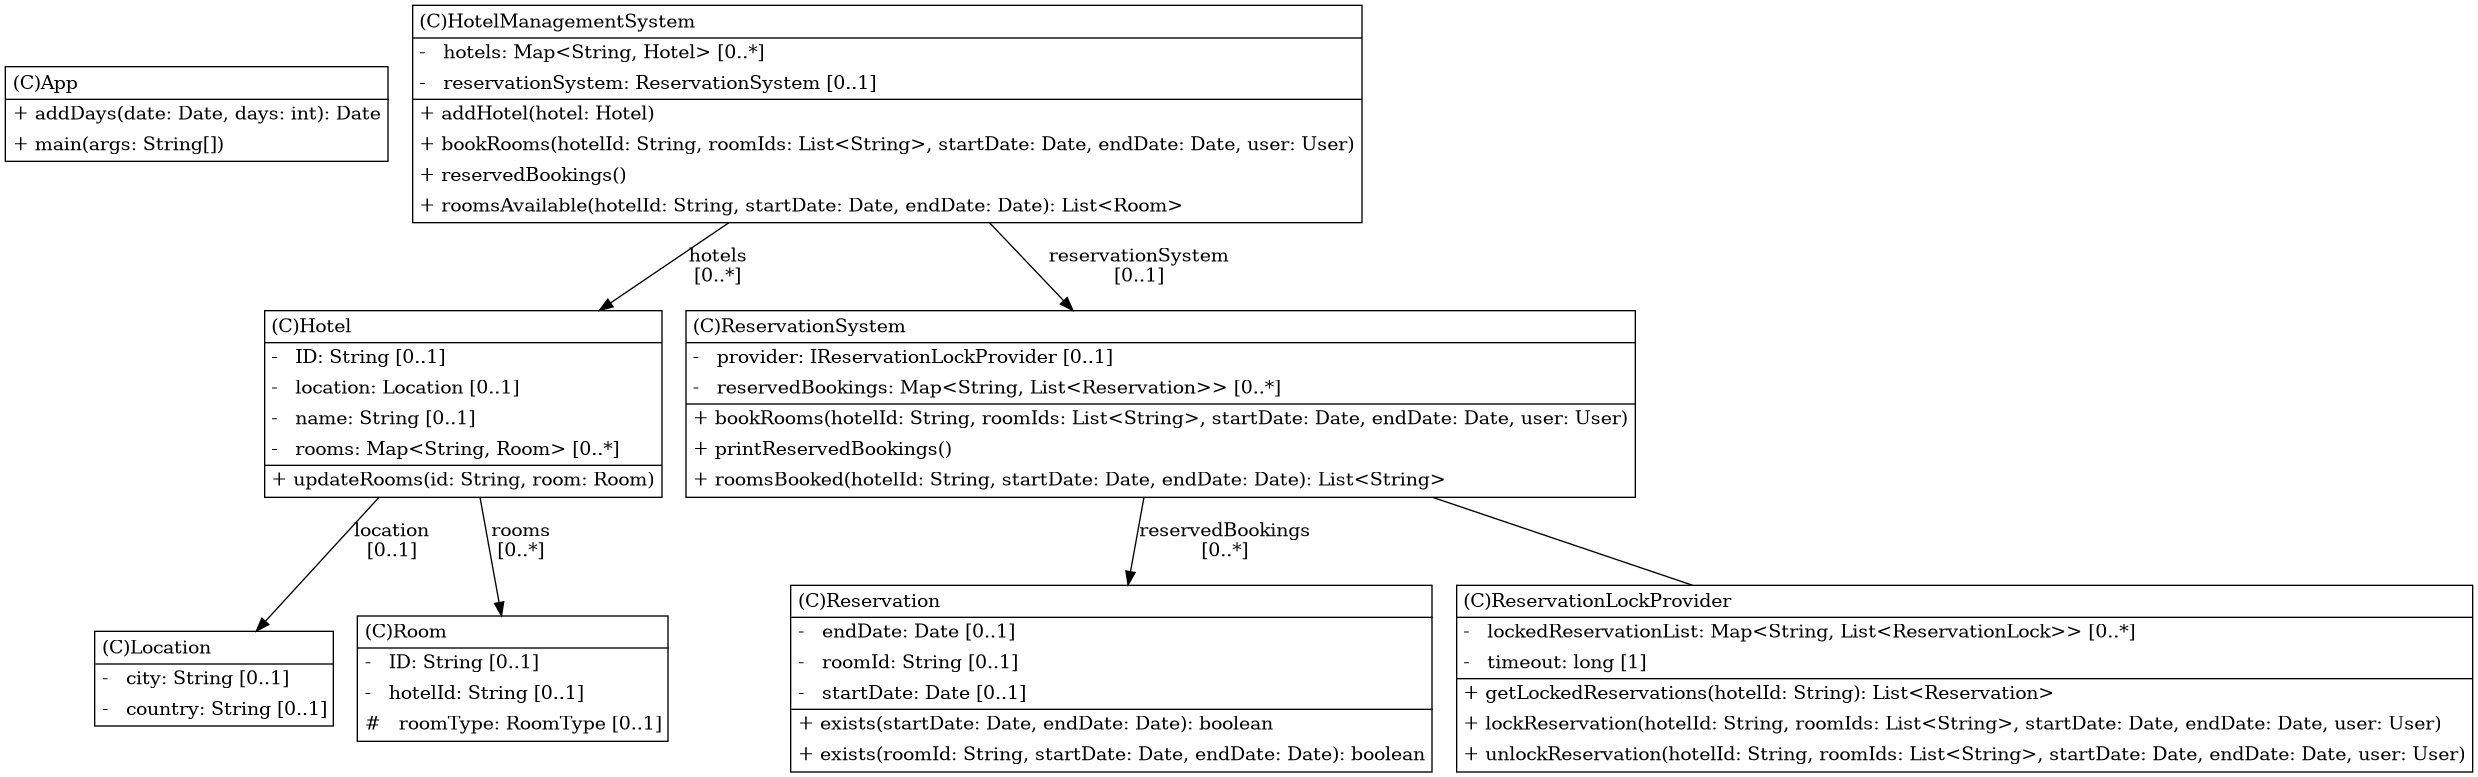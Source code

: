 @startuml

/' diagram meta data start
config=StructureConfiguration;
{
  "projectClassification": {
    "searchMode": "OpenProject", // OpenProject, AllProjects
    "includedProjects": "",
    "pathEndKeywords": "*.impl",
    "isClientPath": "",
    "isClientName": "",
    "isTestPath": "",
    "isTestName": "",
    "isMappingPath": "",
    "isMappingName": "",
    "isDataAccessPath": "",
    "isDataAccessName": "",
    "isDataStructurePath": "",
    "isDataStructureName": "",
    "isInterfaceStructuresPath": "",
    "isInterfaceStructuresName": "",
    "isEntryPointPath": "",
    "isEntryPointName": "",
    "treatFinalFieldsAsMandatory": false
  },
  "graphRestriction": {
    "classPackageExcludeFilter": "",
    "classPackageIncludeFilter": "",
    "classNameExcludeFilter": "",
    "classNameIncludeFilter": "",
    "methodNameExcludeFilter": "",
    "methodNameIncludeFilter": "",
    "removeByInheritance": "", // inheritance/annotation based filtering is done in a second step
    "removeByAnnotation": "",
    "removeByClassPackage": "", // cleanup the graph after inheritance/annotation based filtering is done
    "removeByClassName": "",
    "cutMappings": false,
    "cutEnum": false,
    "cutTests": true,
    "cutClient": true,
    "cutDataAccess": false,
    "cutInterfaceStructures": false,
    "cutDataStructures": false,
    "cutGetterAndSetter": true,
    "cutConstructors": true
  },
  "graphTraversal": {
    "forwardDepth": 3,
    "backwardDepth": 3,
    "classPackageExcludeFilter": "",
    "classPackageIncludeFilter": "",
    "classNameExcludeFilter": "",
    "classNameIncludeFilter": "",
    "methodNameExcludeFilter": "",
    "methodNameIncludeFilter": "",
    "hideMappings": false,
    "hideDataStructures": false,
    "hidePrivateMethods": false,
    "hideInterfaceCalls": true, // indirection: implementation -> interface (is hidden) -> implementation
    "onlyShowApplicationEntryPoints": false, // root node is included
    "useMethodCallsForStructureDiagram": "ForwardOnly" // ForwardOnly, BothDirections, No
  },
  "details": {
    "aggregation": "None", // ByClass, GroupByClass, None
    "showClassGenericTypes": true,
    "showMethods": true,
    "showMethodParameterNames": true,
    "showMethodParameterTypes": true,
    "showMethodReturnType": true,
    "showPackageLevels": 5,
    "showDetailedClassStructure": true
  },
  "rootClass": "com.lld.hotelbooking.App",
  "extensionCallbackMethod": "" // qualified.class.name#methodName - signature: public static String method(String)
}
diagram meta data end '/



digraph g {
    rankdir="TB"
    splines=polyline
    

'nodes 
App807959620[
	label=<<TABLE BORDER="1" CELLBORDER="0" CELLPADDING="4" CELLSPACING="0">
<TR><TD ALIGN="LEFT" >(C)App</TD></TR>
<HR/>
<TR><TD ALIGN="LEFT" >+ addDays(date: Date, days: int): Date</TD></TR>
<TR><TD ALIGN="LEFT" >+ main(args: String[])</TD></TR>
</TABLE>>
	style=filled
	margin=0
	shape=plaintext
	fillcolor="#FFFFFF"
];

Hotel985259812[
	label=<<TABLE BORDER="1" CELLBORDER="0" CELLPADDING="4" CELLSPACING="0">
<TR><TD ALIGN="LEFT" >(C)Hotel</TD></TR>
<HR/>
<TR><TD ALIGN="LEFT" >-   ID: String [0..1]</TD></TR>
<TR><TD ALIGN="LEFT" >-   location: Location [0..1]</TD></TR>
<TR><TD ALIGN="LEFT" >-   name: String [0..1]</TD></TR>
<TR><TD ALIGN="LEFT" >-   rooms: Map&lt;String, Room&gt; [0..*]</TD></TR>
<HR/>
<TR><TD ALIGN="LEFT" >+ updateRooms(id: String, room: Room)</TD></TR>
</TABLE>>
	style=filled
	margin=0
	shape=plaintext
	fillcolor="#FFFFFF"
];

HotelManagementSystem56357456[
	label=<<TABLE BORDER="1" CELLBORDER="0" CELLPADDING="4" CELLSPACING="0">
<TR><TD ALIGN="LEFT" >(C)HotelManagementSystem</TD></TR>
<HR/>
<TR><TD ALIGN="LEFT" >-   hotels: Map&lt;String, Hotel&gt; [0..*]</TD></TR>
<TR><TD ALIGN="LEFT" >-   reservationSystem: ReservationSystem [0..1]</TD></TR>
<HR/>
<TR><TD ALIGN="LEFT" >+ addHotel(hotel: Hotel)</TD></TR>
<TR><TD ALIGN="LEFT" >+ bookRooms(hotelId: String, roomIds: List&lt;String&gt;, startDate: Date, endDate: Date, user: User)</TD></TR>
<TR><TD ALIGN="LEFT" >+ reservedBookings()</TD></TR>
<TR><TD ALIGN="LEFT" >+ roomsAvailable(hotelId: String, startDate: Date, endDate: Date): List&lt;Room&gt;</TD></TR>
</TABLE>>
	style=filled
	margin=0
	shape=plaintext
	fillcolor="#FFFFFF"
];

Location985259812[
	label=<<TABLE BORDER="1" CELLBORDER="0" CELLPADDING="4" CELLSPACING="0">
<TR><TD ALIGN="LEFT" >(C)Location</TD></TR>
<HR/>
<TR><TD ALIGN="LEFT" >-   city: String [0..1]</TD></TR>
<TR><TD ALIGN="LEFT" >-   country: String [0..1]</TD></TR>
</TABLE>>
	style=filled
	margin=0
	shape=plaintext
	fillcolor="#FFFFFF"
];

Reservation985259812[
	label=<<TABLE BORDER="1" CELLBORDER="0" CELLPADDING="4" CELLSPACING="0">
<TR><TD ALIGN="LEFT" >(C)Reservation</TD></TR>
<HR/>
<TR><TD ALIGN="LEFT" >-   endDate: Date [0..1]</TD></TR>
<TR><TD ALIGN="LEFT" >-   roomId: String [0..1]</TD></TR>
<TR><TD ALIGN="LEFT" >-   startDate: Date [0..1]</TD></TR>
<HR/>
<TR><TD ALIGN="LEFT" >+ exists(startDate: Date, endDate: Date): boolean</TD></TR>
<TR><TD ALIGN="LEFT" >+ exists(roomId: String, startDate: Date, endDate: Date): boolean</TD></TR>
</TABLE>>
	style=filled
	margin=0
	shape=plaintext
	fillcolor="#FFFFFF"
];

ReservationLockProvider56357456[
	label=<<TABLE BORDER="1" CELLBORDER="0" CELLPADDING="4" CELLSPACING="0">
<TR><TD ALIGN="LEFT" >(C)ReservationLockProvider</TD></TR>
<HR/>
<TR><TD ALIGN="LEFT" >-   lockedReservationList: Map&lt;String, List&lt;ReservationLock&gt;&gt; [0..*]</TD></TR>
<TR><TD ALIGN="LEFT" >-   timeout: long [1]</TD></TR>
<HR/>
<TR><TD ALIGN="LEFT" >+ getLockedReservations(hotelId: String): List&lt;Reservation&gt;</TD></TR>
<TR><TD ALIGN="LEFT" >+ lockReservation(hotelId: String, roomIds: List&lt;String&gt;, startDate: Date, endDate: Date, user: User)</TD></TR>
<TR><TD ALIGN="LEFT" >+ unlockReservation(hotelId: String, roomIds: List&lt;String&gt;, startDate: Date, endDate: Date, user: User)</TD></TR>
</TABLE>>
	style=filled
	margin=0
	shape=plaintext
	fillcolor="#FFFFFF"
];

ReservationSystem56357456[
	label=<<TABLE BORDER="1" CELLBORDER="0" CELLPADDING="4" CELLSPACING="0">
<TR><TD ALIGN="LEFT" >(C)ReservationSystem</TD></TR>
<HR/>
<TR><TD ALIGN="LEFT" >-   provider: IReservationLockProvider [0..1]</TD></TR>
<TR><TD ALIGN="LEFT" >-   reservedBookings: Map&lt;String, List&lt;Reservation&gt;&gt; [0..*]</TD></TR>
<HR/>
<TR><TD ALIGN="LEFT" >+ bookRooms(hotelId: String, roomIds: List&lt;String&gt;, startDate: Date, endDate: Date, user: User)</TD></TR>
<TR><TD ALIGN="LEFT" >+ printReservedBookings()</TD></TR>
<TR><TD ALIGN="LEFT" >+ roomsBooked(hotelId: String, startDate: Date, endDate: Date): List&lt;String&gt;</TD></TR>
</TABLE>>
	style=filled
	margin=0
	shape=plaintext
	fillcolor="#FFFFFF"
];

Room985259812[
	label=<<TABLE BORDER="1" CELLBORDER="0" CELLPADDING="4" CELLSPACING="0">
<TR><TD ALIGN="LEFT" >(C)Room</TD></TR>
<HR/>
<TR><TD ALIGN="LEFT" >-   ID: String [0..1]</TD></TR>
<TR><TD ALIGN="LEFT" >-   hotelId: String [0..1]</TD></TR>
<TR><TD ALIGN="LEFT" >#   roomType: RoomType [0..1]</TD></TR>
</TABLE>>
	style=filled
	margin=0
	shape=plaintext
	fillcolor="#FFFFFF"
];

'edges    
Hotel985259812 -> Location985259812[label="location
[0..1]"];
Hotel985259812 -> Room985259812[label="rooms
[0..*]"];
HotelManagementSystem56357456 -> Hotel985259812[label="hotels
[0..*]"];
HotelManagementSystem56357456 -> ReservationSystem56357456[label="reservationSystem
[0..1]"];
ReservationSystem56357456 -> Reservation985259812[label="reservedBookings
[0..*]"];
ReservationSystem56357456 -> ReservationLockProvider56357456[arrowhead=none];
    
}
@enduml